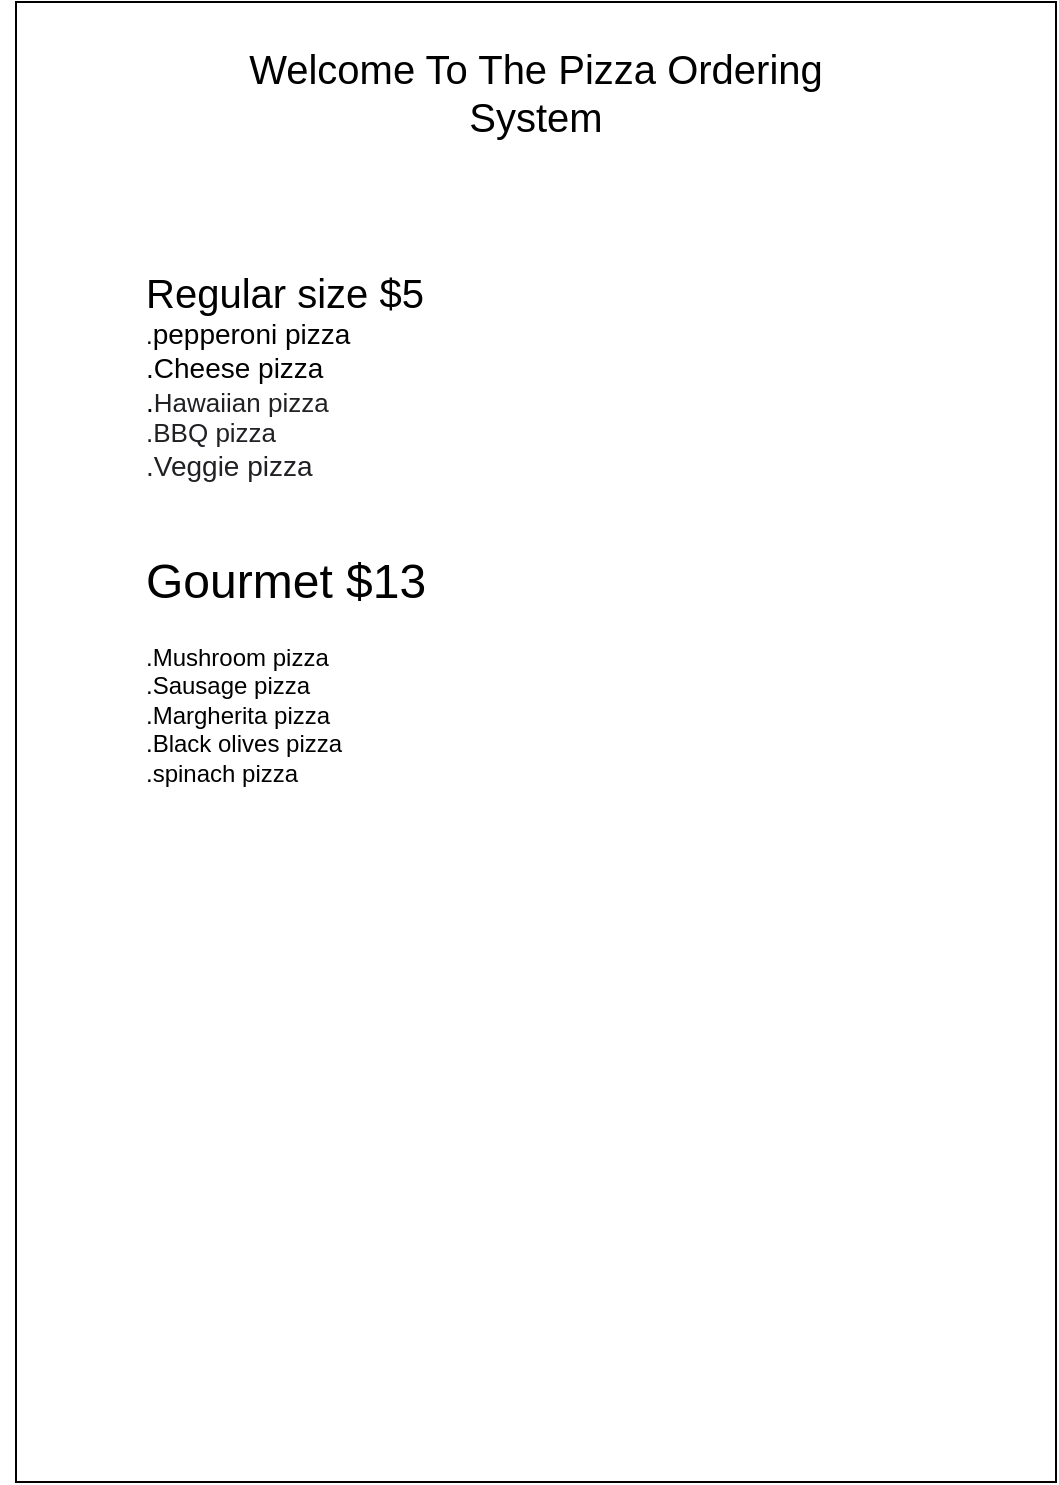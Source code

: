 <mxfile version="17.1.3" type="github">
  <diagram id="gueoC9wNe_M9XRxRRR1c" name="Page-1">
    <mxGraphModel dx="1422" dy="794" grid="1" gridSize="10" guides="1" tooltips="1" connect="1" arrows="1" fold="1" page="1" pageScale="1" pageWidth="850" pageHeight="1100" math="0" shadow="0">
      <root>
        <mxCell id="0" />
        <mxCell id="1" parent="0" />
        <mxCell id="lnYRoIj6kjw9i7lZnvs6-6" style="edgeStyle=orthogonalEdgeStyle;rounded=0;orthogonalLoop=1;jettySize=auto;html=1;exitX=0;exitY=0.5;exitDx=0;exitDy=0;entryX=0;entryY=0.5;entryDx=0;entryDy=0;" parent="1" source="lnYRoIj6kjw9i7lZnvs6-5" target="lnYRoIj6kjw9i7lZnvs6-5" edge="1">
          <mxGeometry relative="1" as="geometry">
            <mxPoint x="150" y="310" as="targetPoint" />
          </mxGeometry>
        </mxCell>
        <mxCell id="lnYRoIj6kjw9i7lZnvs6-5" value="" style="rounded=0;whiteSpace=wrap;html=1;" parent="1" vertex="1">
          <mxGeometry x="140" y="40" width="520" height="740" as="geometry" />
        </mxCell>
        <mxCell id="lnYRoIj6kjw9i7lZnvs6-7" value="&lt;font style=&quot;font-size: 20px&quot;&gt;Welcome To The Pizza Ordering System&lt;/font&gt;" style="text;html=1;strokeColor=none;fillColor=none;align=center;verticalAlign=middle;whiteSpace=wrap;rounded=0;" parent="1" vertex="1">
          <mxGeometry x="220" y="60" width="360" height="50" as="geometry" />
        </mxCell>
        <mxCell id="VSrRtWQjUN6wTLF_jSkn-3" value="&lt;font style=&quot;text-align: center ; font-size: 20px&quot;&gt;&lt;br&gt;Regular size $5&lt;/font&gt;&lt;span style=&quot;text-align: center&quot;&gt;&lt;br&gt;.&lt;/span&gt;&lt;font style=&quot;text-align: center ; font-size: 13px&quot;&gt;&lt;span style=&quot;font-size: 14px&quot;&gt;pepperoni pizza&amp;nbsp;&lt;/span&gt;&lt;br&gt;&lt;span style=&quot;font-size: 14px&quot;&gt;.Cheese pizza&lt;/span&gt;&lt;br&gt;&lt;span style=&quot;font-size: 14px&quot;&gt;.&lt;/span&gt;&lt;span style=&quot;color: rgb(32 , 33 , 36) ; font-family: &amp;#34;arial&amp;#34; , sans-serif ; text-align: left ; background-color: rgb(255 , 255 , 255)&quot;&gt;Hawaiian pizza&lt;br&gt;.&lt;/span&gt;&lt;span style=&quot;color: rgb(32 , 33 , 36) ; font-family: &amp;#34;arial&amp;#34; , sans-serif ; text-align: left ; background-color: rgb(255 , 255 , 255)&quot;&gt;BBQ pizza&lt;br&gt;&lt;/span&gt;&lt;span style=&quot;font-size: 14px ; color: rgb(32 , 33 , 36) ; font-family: &amp;#34;arial&amp;#34; , sans-serif ; text-align: left ; background-color: rgb(255 , 255 , 255)&quot;&gt;.Veggie pizza&lt;br&gt;&lt;br&gt;&lt;/span&gt;&lt;/font&gt;" style="text;html=1;strokeColor=none;fillColor=none;spacing=5;spacingTop=-20;whiteSpace=wrap;overflow=hidden;rounded=0;" vertex="1" parent="1">
          <mxGeometry x="200" y="160" width="190" height="170" as="geometry" />
        </mxCell>
        <mxCell id="VSrRtWQjUN6wTLF_jSkn-5" value="&lt;h1&gt;&lt;span style=&quot;font-weight: normal&quot;&gt;Gourmet $13&amp;nbsp;&lt;/span&gt;&lt;/h1&gt;&lt;div&gt;&lt;span style=&quot;font-weight: normal&quot;&gt;.Mushroom pizza&lt;/span&gt;&lt;/div&gt;&lt;div&gt;&lt;span style=&quot;font-weight: normal&quot;&gt;.Sausage pizza&lt;/span&gt;&lt;/div&gt;&lt;div&gt;&lt;span style=&quot;font-weight: normal&quot;&gt;.Margherita pizza&lt;/span&gt;&lt;/div&gt;&lt;div&gt;&lt;span style=&quot;font-weight: normal&quot;&gt;.Black olives pizza&lt;/span&gt;&lt;/div&gt;&lt;div&gt;&lt;span style=&quot;font-weight: normal&quot;&gt;.spinach pizza&lt;/span&gt;&lt;/div&gt;&lt;div&gt;&lt;span style=&quot;font-weight: normal&quot;&gt;.&lt;/span&gt;&lt;/div&gt;&lt;div&gt;&lt;span style=&quot;font-weight: normal&quot;&gt;.&lt;/span&gt;&lt;/div&gt;&lt;div&gt;&lt;span style=&quot;font-weight: normal&quot;&gt;&lt;br&gt;&lt;/span&gt;&lt;/div&gt;" style="text;html=1;strokeColor=none;fillColor=none;spacing=5;spacingTop=-20;whiteSpace=wrap;overflow=hidden;rounded=0;" vertex="1" parent="1">
          <mxGeometry x="200" y="310" width="190" height="130" as="geometry" />
        </mxCell>
      </root>
    </mxGraphModel>
  </diagram>
</mxfile>
